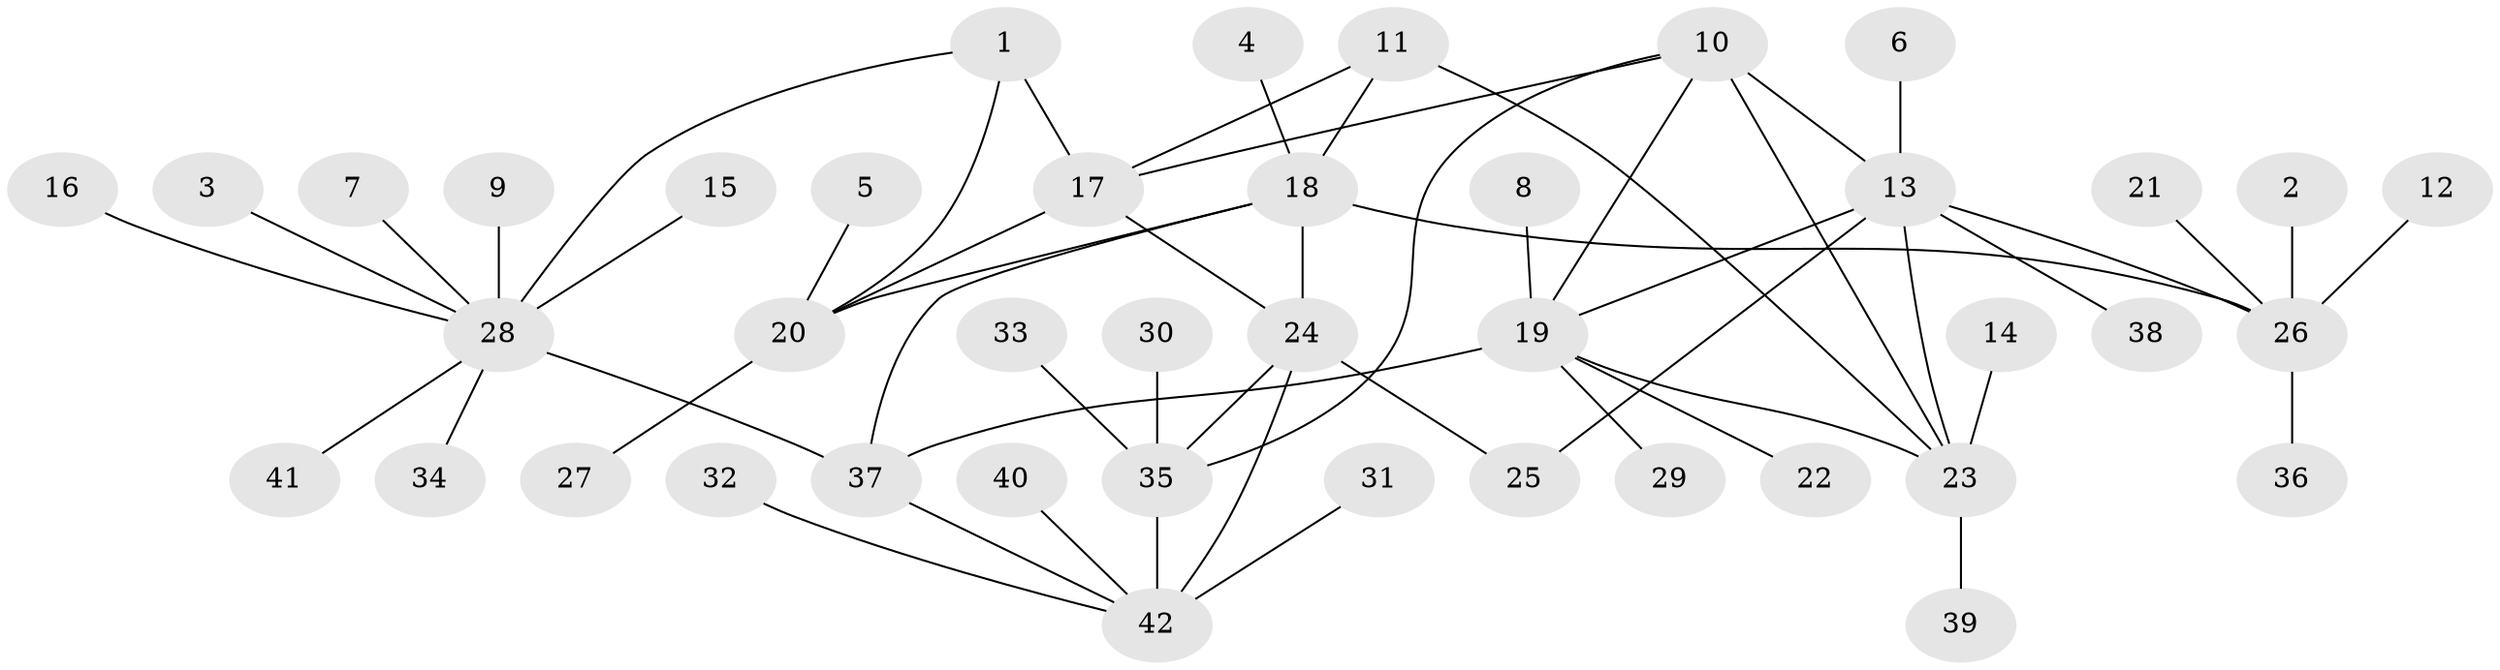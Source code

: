 // original degree distribution, {9: 0.060240963855421686, 4: 0.03614457831325301, 5: 0.04819277108433735, 8: 0.04819277108433735, 6: 0.024096385542168676, 7: 0.024096385542168676, 3: 0.04819277108433735, 1: 0.6385542168674698, 2: 0.07228915662650602}
// Generated by graph-tools (version 1.1) at 2025/37/03/04/25 23:37:42]
// undirected, 42 vertices, 55 edges
graph export_dot {
  node [color=gray90,style=filled];
  1;
  2;
  3;
  4;
  5;
  6;
  7;
  8;
  9;
  10;
  11;
  12;
  13;
  14;
  15;
  16;
  17;
  18;
  19;
  20;
  21;
  22;
  23;
  24;
  25;
  26;
  27;
  28;
  29;
  30;
  31;
  32;
  33;
  34;
  35;
  36;
  37;
  38;
  39;
  40;
  41;
  42;
  1 -- 17 [weight=2.0];
  1 -- 20 [weight=1.0];
  1 -- 28 [weight=1.0];
  2 -- 26 [weight=1.0];
  3 -- 28 [weight=1.0];
  4 -- 18 [weight=1.0];
  5 -- 20 [weight=1.0];
  6 -- 13 [weight=1.0];
  7 -- 28 [weight=1.0];
  8 -- 19 [weight=1.0];
  9 -- 28 [weight=1.0];
  10 -- 13 [weight=1.0];
  10 -- 17 [weight=1.0];
  10 -- 19 [weight=1.0];
  10 -- 23 [weight=1.0];
  10 -- 35 [weight=1.0];
  11 -- 17 [weight=1.0];
  11 -- 18 [weight=1.0];
  11 -- 23 [weight=1.0];
  12 -- 26 [weight=1.0];
  13 -- 19 [weight=1.0];
  13 -- 23 [weight=1.0];
  13 -- 25 [weight=1.0];
  13 -- 26 [weight=1.0];
  13 -- 38 [weight=1.0];
  14 -- 23 [weight=1.0];
  15 -- 28 [weight=1.0];
  16 -- 28 [weight=1.0];
  17 -- 20 [weight=2.0];
  17 -- 24 [weight=1.0];
  18 -- 20 [weight=1.0];
  18 -- 24 [weight=1.0];
  18 -- 26 [weight=4.0];
  18 -- 37 [weight=1.0];
  19 -- 22 [weight=1.0];
  19 -- 23 [weight=1.0];
  19 -- 29 [weight=1.0];
  19 -- 37 [weight=1.0];
  20 -- 27 [weight=1.0];
  21 -- 26 [weight=1.0];
  23 -- 39 [weight=1.0];
  24 -- 25 [weight=1.0];
  24 -- 35 [weight=2.0];
  24 -- 42 [weight=1.0];
  26 -- 36 [weight=1.0];
  28 -- 34 [weight=1.0];
  28 -- 37 [weight=3.0];
  28 -- 41 [weight=1.0];
  30 -- 35 [weight=1.0];
  31 -- 42 [weight=1.0];
  32 -- 42 [weight=1.0];
  33 -- 35 [weight=1.0];
  35 -- 42 [weight=2.0];
  37 -- 42 [weight=1.0];
  40 -- 42 [weight=1.0];
}
